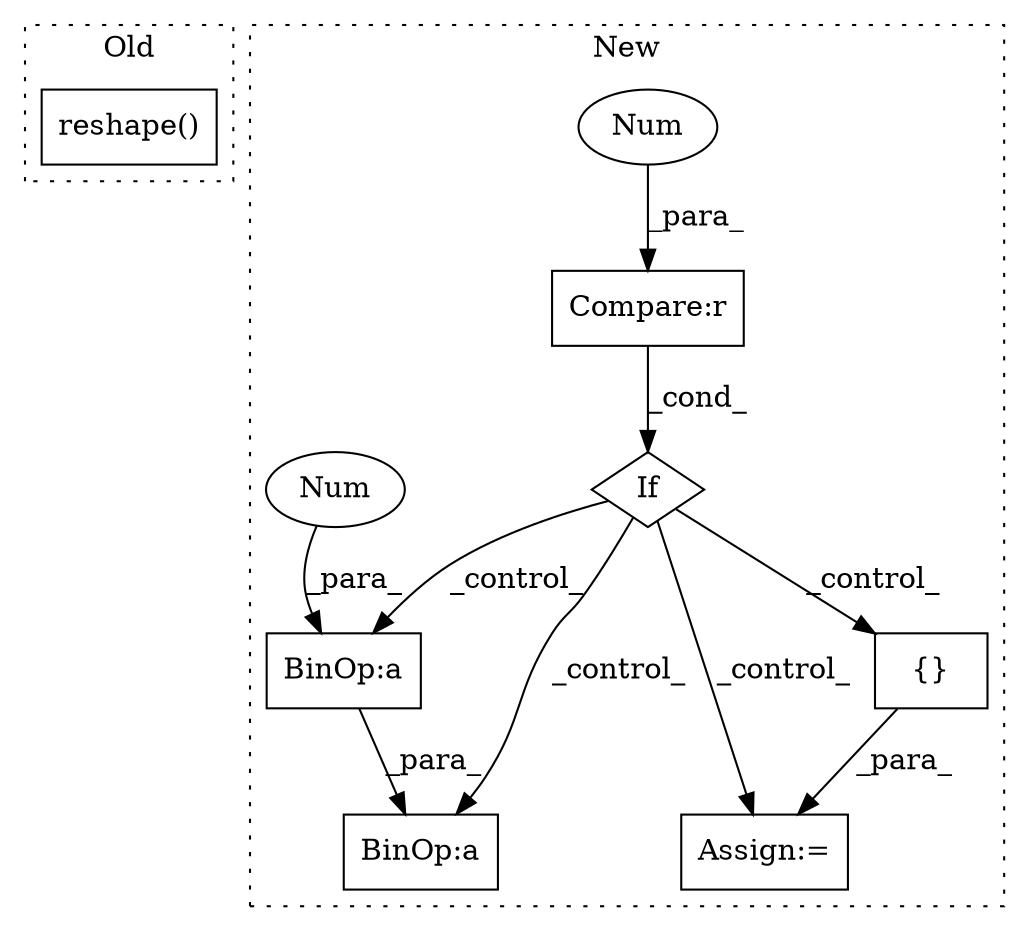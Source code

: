 digraph G {
subgraph cluster0 {
1 [label="reshape()" a="75" s="4547,4570" l="14,1" shape="box"];
label = "Old";
style="dotted";
}
subgraph cluster1 {
2 [label="{}" a="59" s="4338,4340" l="1,0" shape="box"];
3 [label="Assign:=" a="68" s="4655" l="3" shape="box"];
4 [label="If" a="96" s="4301,4320" l="3,14" shape="diamond"];
5 [label="Compare:r" a="40" s="4304" l="16" shape="box"];
6 [label="BinOp:a" a="82" s="4384" l="4" shape="box"];
7 [label="Num" a="76" s="4319" l="1" shape="ellipse"];
8 [label="Num" a="76" s="4388" l="1" shape="ellipse"];
9 [label="BinOp:a" a="82" s="4376" l="16" shape="box"];
label = "New";
style="dotted";
}
2 -> 3 [label="_para_"];
4 -> 3 [label="_control_"];
4 -> 9 [label="_control_"];
4 -> 2 [label="_control_"];
4 -> 6 [label="_control_"];
5 -> 4 [label="_cond_"];
6 -> 9 [label="_para_"];
7 -> 5 [label="_para_"];
8 -> 6 [label="_para_"];
}